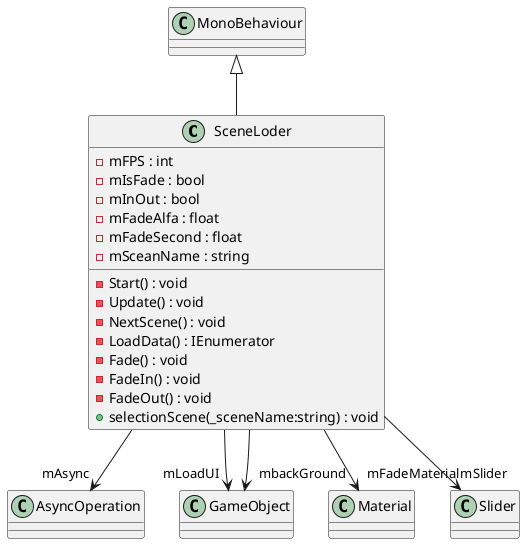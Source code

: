 @startuml
class SceneLoder {
    - mFPS : int
    - mIsFade : bool
    - mInOut : bool
    - mFadeAlfa : float
    - mFadeSecond : float
    - mSceanName : string
    - Start() : void
    - Update() : void
    - NextScene() : void
    - LoadData() : IEnumerator
    - Fade() : void
    - FadeIn() : void
    - FadeOut() : void
    + selectionScene(_sceneName:string) : void
}
MonoBehaviour <|-- SceneLoder
SceneLoder --> "mAsync" AsyncOperation
SceneLoder --> "mLoadUI" GameObject
SceneLoder --> "mbackGround" GameObject
SceneLoder --> "mFadeMaterial" Material
SceneLoder --> "mSlider" Slider
@enduml
